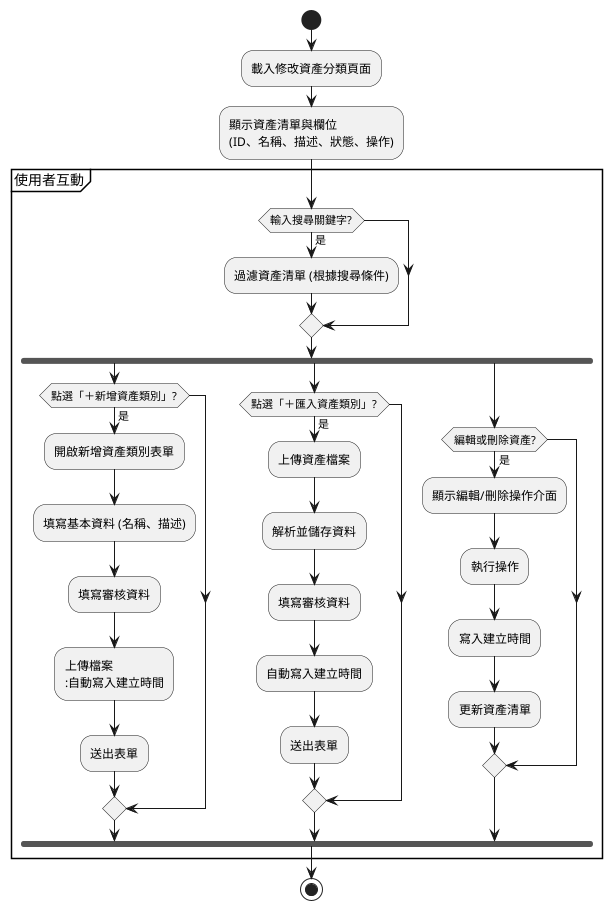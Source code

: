 @startuml edit_asset_activity

start

:載入修改資產分類頁面;

:顯示資產清單與欄位
(ID、名稱、描述、狀態、操作);

partition "使用者互動" {

    if (輸入搜尋關鍵字?) then (是)
        :過濾資產清單 (根據搜尋條件);
    endif
    fork
        if (點選「＋新增資產類別」?) then (是)
            :開啟新增資產類別表單;
            :填寫基本資料 (名稱、描述);
            :填寫審核資料;
            :上傳檔案
            :自動寫入建立時間;
            :送出表單;
        endif
    fork again
        if (點選「＋匯入資產類別」?) then (是)
            :上傳資產檔案;
            :解析並儲存資料;
            :填寫審核資料;
            :自動寫入建立時間;
            :送出表單;
        endif
    fork again
        if (編輯或刪除資產?) then (是)
            :顯示編輯/刪除操作介面;
            :執行操作;
            :寫入建立時間;
            :更新資產清單;
        endif
    end fork
}

stop

@enduml
